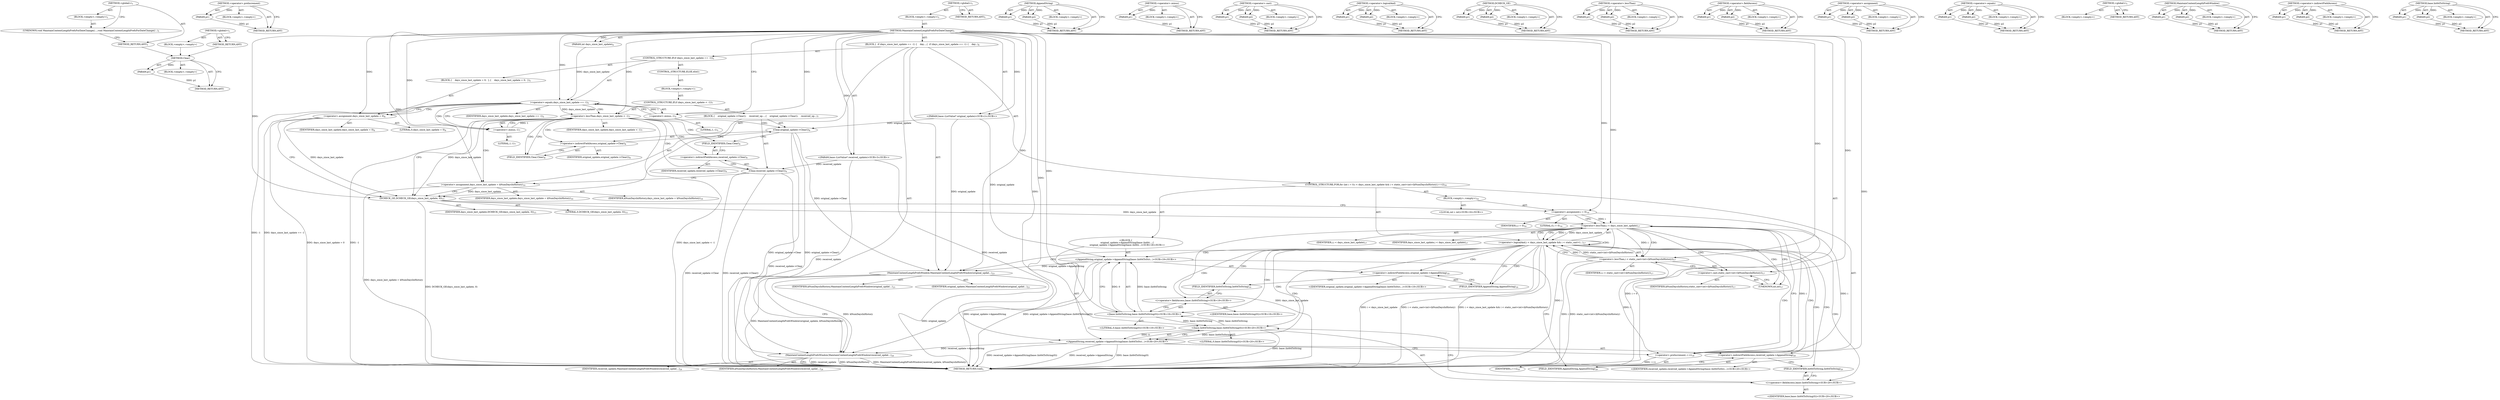 digraph "&lt;global&gt;" {
vulnerable_124 [label=<(METHOD,Clear)>];
vulnerable_125 [label=<(PARAM,p1)>];
vulnerable_126 [label=<(BLOCK,&lt;empty&gt;,&lt;empty&gt;)>];
vulnerable_127 [label=<(METHOD_RETURN,ANY)>];
vulnerable_148 [label=<(METHOD,&lt;operator&gt;.preIncrement)>];
vulnerable_149 [label=<(PARAM,p1)>];
vulnerable_150 [label=<(BLOCK,&lt;empty&gt;,&lt;empty&gt;)>];
vulnerable_151 [label=<(METHOD_RETURN,ANY)>];
vulnerable_6 [label=<(METHOD,&lt;global&gt;)<SUB>1</SUB>>];
vulnerable_7 [label=<(BLOCK,&lt;empty&gt;,&lt;empty&gt;)<SUB>1</SUB>>];
vulnerable_8 [label=<(METHOD,MaintainContentLengthPrefsForDateChange)<SUB>1</SUB>>];
vulnerable_9 [label="<(PARAM,base::ListValue* original_update)<SUB>2</SUB>>"];
vulnerable_10 [label="<(PARAM,base::ListValue* received_update)<SUB>3</SUB>>"];
vulnerable_11 [label=<(PARAM,int days_since_last_update)<SUB>4</SUB>>];
vulnerable_12 [label=<(BLOCK,{
  if (days_since_last_update == -1) {
    day...,{
  if (days_since_last_update == -1) {
    day...)<SUB>4</SUB>>];
vulnerable_13 [label=<(CONTROL_STRUCTURE,IF,if (days_since_last_update == -1))<SUB>5</SUB>>];
vulnerable_14 [label=<(&lt;operator&gt;.equals,days_since_last_update == -1)<SUB>5</SUB>>];
vulnerable_15 [label=<(IDENTIFIER,days_since_last_update,days_since_last_update == -1)<SUB>5</SUB>>];
vulnerable_16 [label=<(&lt;operator&gt;.minus,-1)<SUB>5</SUB>>];
vulnerable_17 [label=<(LITERAL,1,-1)<SUB>5</SUB>>];
vulnerable_18 [label=<(BLOCK,{
    days_since_last_update = 0;
  },{
    days_since_last_update = 0;
  })<SUB>5</SUB>>];
vulnerable_19 [label=<(&lt;operator&gt;.assignment,days_since_last_update = 0)<SUB>6</SUB>>];
vulnerable_20 [label=<(IDENTIFIER,days_since_last_update,days_since_last_update = 0)<SUB>6</SUB>>];
vulnerable_21 [label=<(LITERAL,0,days_since_last_update = 0)<SUB>6</SUB>>];
vulnerable_22 [label=<(CONTROL_STRUCTURE,ELSE,else)<SUB>7</SUB>>];
vulnerable_23 [label=<(BLOCK,&lt;empty&gt;,&lt;empty&gt;)<SUB>7</SUB>>];
vulnerable_24 [label=<(CONTROL_STRUCTURE,IF,if (days_since_last_update &lt; -1))<SUB>7</SUB>>];
vulnerable_25 [label=<(&lt;operator&gt;.lessThan,days_since_last_update &lt; -1)<SUB>7</SUB>>];
vulnerable_26 [label=<(IDENTIFIER,days_since_last_update,days_since_last_update &lt; -1)<SUB>7</SUB>>];
vulnerable_27 [label=<(&lt;operator&gt;.minus,-1)<SUB>7</SUB>>];
vulnerable_28 [label=<(LITERAL,1,-1)<SUB>7</SUB>>];
vulnerable_29 [label=<(BLOCK,{
    original_update-&gt;Clear();
    received_up...,{
    original_update-&gt;Clear();
    received_up...)<SUB>7</SUB>>];
vulnerable_30 [label=<(Clear,original_update-&gt;Clear())<SUB>8</SUB>>];
vulnerable_31 [label=<(&lt;operator&gt;.indirectFieldAccess,original_update-&gt;Clear)<SUB>8</SUB>>];
vulnerable_32 [label=<(IDENTIFIER,original_update,original_update-&gt;Clear())<SUB>8</SUB>>];
vulnerable_33 [label=<(FIELD_IDENTIFIER,Clear,Clear)<SUB>8</SUB>>];
vulnerable_34 [label=<(Clear,received_update-&gt;Clear())<SUB>9</SUB>>];
vulnerable_35 [label=<(&lt;operator&gt;.indirectFieldAccess,received_update-&gt;Clear)<SUB>9</SUB>>];
vulnerable_36 [label=<(IDENTIFIER,received_update,received_update-&gt;Clear())<SUB>9</SUB>>];
vulnerable_37 [label=<(FIELD_IDENTIFIER,Clear,Clear)<SUB>9</SUB>>];
vulnerable_38 [label=<(&lt;operator&gt;.assignment,days_since_last_update = kNumDaysInHistory)<SUB>10</SUB>>];
vulnerable_39 [label=<(IDENTIFIER,days_since_last_update,days_since_last_update = kNumDaysInHistory)<SUB>10</SUB>>];
vulnerable_40 [label=<(IDENTIFIER,kNumDaysInHistory,days_since_last_update = kNumDaysInHistory)<SUB>10</SUB>>];
vulnerable_41 [label=<(DCHECK_GE,DCHECK_GE(days_since_last_update, 0))<SUB>15</SUB>>];
vulnerable_42 [label=<(IDENTIFIER,days_since_last_update,DCHECK_GE(days_since_last_update, 0))<SUB>15</SUB>>];
vulnerable_43 [label=<(LITERAL,0,DCHECK_GE(days_since_last_update, 0))<SUB>15</SUB>>];
vulnerable_44 [label=<(CONTROL_STRUCTURE,FOR,for (int i = 0;i &lt; days_since_last_update &amp;&amp; i &lt; static_cast&lt;int&gt;(kNumDaysInHistory);++i))<SUB>16</SUB>>];
vulnerable_45 [label=<(BLOCK,&lt;empty&gt;,&lt;empty&gt;)<SUB>16</SUB>>];
vulnerable_46 [label="<(LOCAL,int i: int)<SUB>16</SUB>>"];
vulnerable_47 [label=<(&lt;operator&gt;.assignment,i = 0)<SUB>16</SUB>>];
vulnerable_48 [label=<(IDENTIFIER,i,i = 0)<SUB>16</SUB>>];
vulnerable_49 [label=<(LITERAL,0,i = 0)<SUB>16</SUB>>];
vulnerable_50 [label=<(&lt;operator&gt;.logicalAnd,i &lt; days_since_last_update &amp;&amp; i &lt; static_cast&lt;i...)<SUB>17</SUB>>];
vulnerable_51 [label=<(&lt;operator&gt;.lessThan,i &lt; days_since_last_update)<SUB>17</SUB>>];
vulnerable_52 [label=<(IDENTIFIER,i,i &lt; days_since_last_update)<SUB>17</SUB>>];
vulnerable_53 [label=<(IDENTIFIER,days_since_last_update,i &lt; days_since_last_update)<SUB>17</SUB>>];
vulnerable_54 [label=<(&lt;operator&gt;.lessThan,i &lt; static_cast&lt;int&gt;(kNumDaysInHistory))<SUB>17</SUB>>];
vulnerable_55 [label=<(IDENTIFIER,i,i &lt; static_cast&lt;int&gt;(kNumDaysInHistory))<SUB>17</SUB>>];
vulnerable_56 [label=<(&lt;operator&gt;.cast,static_cast&lt;int&gt;(kNumDaysInHistory))<SUB>17</SUB>>];
vulnerable_57 [label=<(UNKNOWN,int,int)<SUB>17</SUB>>];
vulnerable_58 [label=<(IDENTIFIER,kNumDaysInHistory,static_cast&lt;int&gt;(kNumDaysInHistory))<SUB>17</SUB>>];
vulnerable_59 [label=<(&lt;operator&gt;.preIncrement,++i)<SUB>18</SUB>>];
vulnerable_60 [label=<(IDENTIFIER,i,++i)<SUB>18</SUB>>];
vulnerable_61 [label="<(BLOCK,{
    original_update-&gt;AppendString(base::Int64...,{
    original_update-&gt;AppendString(base::Int64...)<SUB>18</SUB>>"];
vulnerable_62 [label="<(AppendString,original_update-&gt;AppendString(base::Int64ToStri...)<SUB>19</SUB>>"];
vulnerable_63 [label=<(&lt;operator&gt;.indirectFieldAccess,original_update-&gt;AppendString)<SUB>19</SUB>>];
vulnerable_64 [label="<(IDENTIFIER,original_update,original_update-&gt;AppendString(base::Int64ToStri...)<SUB>19</SUB>>"];
vulnerable_65 [label=<(FIELD_IDENTIFIER,AppendString,AppendString)<SUB>19</SUB>>];
vulnerable_66 [label="<(base.Int64ToString,base::Int64ToString(0))<SUB>19</SUB>>"];
vulnerable_67 [label="<(&lt;operator&gt;.fieldAccess,base::Int64ToString)<SUB>19</SUB>>"];
vulnerable_68 [label="<(IDENTIFIER,base,base::Int64ToString(0))<SUB>19</SUB>>"];
vulnerable_69 [label=<(FIELD_IDENTIFIER,Int64ToString,Int64ToString)<SUB>19</SUB>>];
vulnerable_70 [label="<(LITERAL,0,base::Int64ToString(0))<SUB>19</SUB>>"];
vulnerable_71 [label="<(AppendString,received_update-&gt;AppendString(base::Int64ToStri...)<SUB>20</SUB>>"];
vulnerable_72 [label=<(&lt;operator&gt;.indirectFieldAccess,received_update-&gt;AppendString)<SUB>20</SUB>>];
vulnerable_73 [label="<(IDENTIFIER,received_update,received_update-&gt;AppendString(base::Int64ToStri...)<SUB>20</SUB>>"];
vulnerable_74 [label=<(FIELD_IDENTIFIER,AppendString,AppendString)<SUB>20</SUB>>];
vulnerable_75 [label="<(base.Int64ToString,base::Int64ToString(0))<SUB>20</SUB>>"];
vulnerable_76 [label="<(&lt;operator&gt;.fieldAccess,base::Int64ToString)<SUB>20</SUB>>"];
vulnerable_77 [label="<(IDENTIFIER,base,base::Int64ToString(0))<SUB>20</SUB>>"];
vulnerable_78 [label=<(FIELD_IDENTIFIER,Int64ToString,Int64ToString)<SUB>20</SUB>>];
vulnerable_79 [label="<(LITERAL,0,base::Int64ToString(0))<SUB>20</SUB>>"];
vulnerable_80 [label=<(MaintainContentLengthPrefsWindow,MaintainContentLengthPrefsWindow(original_updat...)<SUB>23</SUB>>];
vulnerable_81 [label=<(IDENTIFIER,original_update,MaintainContentLengthPrefsWindow(original_updat...)<SUB>23</SUB>>];
vulnerable_82 [label=<(IDENTIFIER,kNumDaysInHistory,MaintainContentLengthPrefsWindow(original_updat...)<SUB>23</SUB>>];
vulnerable_83 [label=<(MaintainContentLengthPrefsWindow,MaintainContentLengthPrefsWindow(received_updat...)<SUB>24</SUB>>];
vulnerable_84 [label=<(IDENTIFIER,received_update,MaintainContentLengthPrefsWindow(received_updat...)<SUB>24</SUB>>];
vulnerable_85 [label=<(IDENTIFIER,kNumDaysInHistory,MaintainContentLengthPrefsWindow(received_updat...)<SUB>24</SUB>>];
vulnerable_86 [label=<(METHOD_RETURN,void)<SUB>1</SUB>>];
vulnerable_88 [label=<(METHOD_RETURN,ANY)<SUB>1</SUB>>];
vulnerable_152 [label=<(METHOD,AppendString)>];
vulnerable_153 [label=<(PARAM,p1)>];
vulnerable_154 [label=<(PARAM,p2)>];
vulnerable_155 [label=<(BLOCK,&lt;empty&gt;,&lt;empty&gt;)>];
vulnerable_156 [label=<(METHOD_RETURN,ANY)>];
vulnerable_110 [label=<(METHOD,&lt;operator&gt;.minus)>];
vulnerable_111 [label=<(PARAM,p1)>];
vulnerable_112 [label=<(BLOCK,&lt;empty&gt;,&lt;empty&gt;)>];
vulnerable_113 [label=<(METHOD_RETURN,ANY)>];
vulnerable_143 [label=<(METHOD,&lt;operator&gt;.cast)>];
vulnerable_144 [label=<(PARAM,p1)>];
vulnerable_145 [label=<(PARAM,p2)>];
vulnerable_146 [label=<(BLOCK,&lt;empty&gt;,&lt;empty&gt;)>];
vulnerable_147 [label=<(METHOD_RETURN,ANY)>];
vulnerable_138 [label=<(METHOD,&lt;operator&gt;.logicalAnd)>];
vulnerable_139 [label=<(PARAM,p1)>];
vulnerable_140 [label=<(PARAM,p2)>];
vulnerable_141 [label=<(BLOCK,&lt;empty&gt;,&lt;empty&gt;)>];
vulnerable_142 [label=<(METHOD_RETURN,ANY)>];
vulnerable_133 [label=<(METHOD,DCHECK_GE)>];
vulnerable_134 [label=<(PARAM,p1)>];
vulnerable_135 [label=<(PARAM,p2)>];
vulnerable_136 [label=<(BLOCK,&lt;empty&gt;,&lt;empty&gt;)>];
vulnerable_137 [label=<(METHOD_RETURN,ANY)>];
vulnerable_119 [label=<(METHOD,&lt;operator&gt;.lessThan)>];
vulnerable_120 [label=<(PARAM,p1)>];
vulnerable_121 [label=<(PARAM,p2)>];
vulnerable_122 [label=<(BLOCK,&lt;empty&gt;,&lt;empty&gt;)>];
vulnerable_123 [label=<(METHOD_RETURN,ANY)>];
vulnerable_162 [label=<(METHOD,&lt;operator&gt;.fieldAccess)>];
vulnerable_163 [label=<(PARAM,p1)>];
vulnerable_164 [label=<(PARAM,p2)>];
vulnerable_165 [label=<(BLOCK,&lt;empty&gt;,&lt;empty&gt;)>];
vulnerable_166 [label=<(METHOD_RETURN,ANY)>];
vulnerable_114 [label=<(METHOD,&lt;operator&gt;.assignment)>];
vulnerable_115 [label=<(PARAM,p1)>];
vulnerable_116 [label=<(PARAM,p2)>];
vulnerable_117 [label=<(BLOCK,&lt;empty&gt;,&lt;empty&gt;)>];
vulnerable_118 [label=<(METHOD_RETURN,ANY)>];
vulnerable_105 [label=<(METHOD,&lt;operator&gt;.equals)>];
vulnerable_106 [label=<(PARAM,p1)>];
vulnerable_107 [label=<(PARAM,p2)>];
vulnerable_108 [label=<(BLOCK,&lt;empty&gt;,&lt;empty&gt;)>];
vulnerable_109 [label=<(METHOD_RETURN,ANY)>];
vulnerable_99 [label=<(METHOD,&lt;global&gt;)<SUB>1</SUB>>];
vulnerable_100 [label=<(BLOCK,&lt;empty&gt;,&lt;empty&gt;)>];
vulnerable_101 [label=<(METHOD_RETURN,ANY)>];
vulnerable_167 [label=<(METHOD,MaintainContentLengthPrefsWindow)>];
vulnerable_168 [label=<(PARAM,p1)>];
vulnerable_169 [label=<(PARAM,p2)>];
vulnerable_170 [label=<(BLOCK,&lt;empty&gt;,&lt;empty&gt;)>];
vulnerable_171 [label=<(METHOD_RETURN,ANY)>];
vulnerable_128 [label=<(METHOD,&lt;operator&gt;.indirectFieldAccess)>];
vulnerable_129 [label=<(PARAM,p1)>];
vulnerable_130 [label=<(PARAM,p2)>];
vulnerable_131 [label=<(BLOCK,&lt;empty&gt;,&lt;empty&gt;)>];
vulnerable_132 [label=<(METHOD_RETURN,ANY)>];
vulnerable_157 [label=<(METHOD,base.Int64ToString)>];
vulnerable_158 [label=<(PARAM,p1)>];
vulnerable_159 [label=<(PARAM,p2)>];
vulnerable_160 [label=<(BLOCK,&lt;empty&gt;,&lt;empty&gt;)>];
vulnerable_161 [label=<(METHOD_RETURN,ANY)>];
fixed_6 [label=<(METHOD,&lt;global&gt;)<SUB>1</SUB>>];
fixed_7 [label=<(BLOCK,&lt;empty&gt;,&lt;empty&gt;)<SUB>1</SUB>>];
fixed_8 [label=<(UNKNOWN,void MaintainContentLengthPrefsForDateChange(
/...,void MaintainContentLengthPrefsForDateChange(
/...)<SUB>1</SUB>>];
fixed_9 [label=<(METHOD_RETURN,ANY)<SUB>1</SUB>>];
fixed_14 [label=<(METHOD,&lt;global&gt;)<SUB>1</SUB>>];
fixed_15 [label=<(BLOCK,&lt;empty&gt;,&lt;empty&gt;)>];
fixed_16 [label=<(METHOD_RETURN,ANY)>];
vulnerable_124 -> vulnerable_125  [key=0, label="AST: "];
vulnerable_124 -> vulnerable_125  [key=1, label="DDG: "];
vulnerable_124 -> vulnerable_126  [key=0, label="AST: "];
vulnerable_124 -> vulnerable_127  [key=0, label="AST: "];
vulnerable_124 -> vulnerable_127  [key=1, label="CFG: "];
vulnerable_125 -> vulnerable_127  [key=0, label="DDG: p1"];
vulnerable_148 -> vulnerable_149  [key=0, label="AST: "];
vulnerable_148 -> vulnerable_149  [key=1, label="DDG: "];
vulnerable_148 -> vulnerable_150  [key=0, label="AST: "];
vulnerable_148 -> vulnerable_151  [key=0, label="AST: "];
vulnerable_148 -> vulnerable_151  [key=1, label="CFG: "];
vulnerable_149 -> vulnerable_151  [key=0, label="DDG: p1"];
vulnerable_6 -> vulnerable_7  [key=0, label="AST: "];
vulnerable_6 -> vulnerable_88  [key=0, label="AST: "];
vulnerable_6 -> vulnerable_88  [key=1, label="CFG: "];
vulnerable_7 -> vulnerable_8  [key=0, label="AST: "];
vulnerable_8 -> vulnerable_9  [key=0, label="AST: "];
vulnerable_8 -> vulnerable_9  [key=1, label="DDG: "];
vulnerable_8 -> vulnerable_10  [key=0, label="AST: "];
vulnerable_8 -> vulnerable_10  [key=1, label="DDG: "];
vulnerable_8 -> vulnerable_11  [key=0, label="AST: "];
vulnerable_8 -> vulnerable_11  [key=1, label="DDG: "];
vulnerable_8 -> vulnerable_12  [key=0, label="AST: "];
vulnerable_8 -> vulnerable_86  [key=0, label="AST: "];
vulnerable_8 -> vulnerable_16  [key=0, label="CFG: "];
vulnerable_8 -> vulnerable_16  [key=1, label="DDG: "];
vulnerable_8 -> vulnerable_41  [key=0, label="DDG: "];
vulnerable_8 -> vulnerable_80  [key=0, label="DDG: "];
vulnerable_8 -> vulnerable_83  [key=0, label="DDG: "];
vulnerable_8 -> vulnerable_14  [key=0, label="DDG: "];
vulnerable_8 -> vulnerable_19  [key=0, label="DDG: "];
vulnerable_8 -> vulnerable_47  [key=0, label="DDG: "];
vulnerable_8 -> vulnerable_59  [key=0, label="DDG: "];
vulnerable_8 -> vulnerable_51  [key=0, label="DDG: "];
vulnerable_8 -> vulnerable_54  [key=0, label="DDG: "];
vulnerable_8 -> vulnerable_56  [key=0, label="DDG: "];
vulnerable_8 -> vulnerable_66  [key=0, label="DDG: "];
vulnerable_8 -> vulnerable_75  [key=0, label="DDG: "];
vulnerable_8 -> vulnerable_25  [key=0, label="DDG: "];
vulnerable_8 -> vulnerable_38  [key=0, label="DDG: "];
vulnerable_8 -> vulnerable_27  [key=0, label="DDG: "];
vulnerable_9 -> vulnerable_80  [key=0, label="DDG: original_update"];
vulnerable_9 -> vulnerable_62  [key=0, label="DDG: original_update"];
vulnerable_9 -> vulnerable_30  [key=0, label="DDG: original_update"];
vulnerable_10 -> vulnerable_83  [key=0, label="DDG: received_update"];
vulnerable_10 -> vulnerable_71  [key=0, label="DDG: received_update"];
vulnerable_10 -> vulnerable_34  [key=0, label="DDG: received_update"];
vulnerable_11 -> vulnerable_14  [key=0, label="DDG: days_since_last_update"];
vulnerable_12 -> vulnerable_13  [key=0, label="AST: "];
vulnerable_12 -> vulnerable_41  [key=0, label="AST: "];
vulnerable_12 -> vulnerable_44  [key=0, label="AST: "];
vulnerable_12 -> vulnerable_80  [key=0, label="AST: "];
vulnerable_12 -> vulnerable_83  [key=0, label="AST: "];
vulnerable_13 -> vulnerable_14  [key=0, label="AST: "];
vulnerable_13 -> vulnerable_18  [key=0, label="AST: "];
vulnerable_13 -> vulnerable_22  [key=0, label="AST: "];
vulnerable_14 -> vulnerable_15  [key=0, label="AST: "];
vulnerable_14 -> vulnerable_16  [key=0, label="AST: "];
vulnerable_14 -> vulnerable_19  [key=0, label="CFG: "];
vulnerable_14 -> vulnerable_19  [key=1, label="CDG: "];
vulnerable_14 -> vulnerable_27  [key=0, label="CFG: "];
vulnerable_14 -> vulnerable_27  [key=1, label="CDG: "];
vulnerable_14 -> vulnerable_86  [key=0, label="DDG: -1"];
vulnerable_14 -> vulnerable_86  [key=1, label="DDG: days_since_last_update == -1"];
vulnerable_14 -> vulnerable_25  [key=0, label="DDG: days_since_last_update"];
vulnerable_14 -> vulnerable_25  [key=1, label="CDG: "];
vulnerable_16 -> vulnerable_17  [key=0, label="AST: "];
vulnerable_16 -> vulnerable_14  [key=0, label="CFG: "];
vulnerable_16 -> vulnerable_14  [key=1, label="DDG: 1"];
vulnerable_18 -> vulnerable_19  [key=0, label="AST: "];
vulnerable_19 -> vulnerable_20  [key=0, label="AST: "];
vulnerable_19 -> vulnerable_21  [key=0, label="AST: "];
vulnerable_19 -> vulnerable_41  [key=0, label="CFG: "];
vulnerable_19 -> vulnerable_41  [key=1, label="DDG: days_since_last_update"];
vulnerable_19 -> vulnerable_86  [key=0, label="DDG: days_since_last_update = 0"];
vulnerable_22 -> vulnerable_23  [key=0, label="AST: "];
vulnerable_23 -> vulnerable_24  [key=0, label="AST: "];
vulnerable_24 -> vulnerable_25  [key=0, label="AST: "];
vulnerable_24 -> vulnerable_29  [key=0, label="AST: "];
vulnerable_25 -> vulnerable_26  [key=0, label="AST: "];
vulnerable_25 -> vulnerable_27  [key=0, label="AST: "];
vulnerable_25 -> vulnerable_33  [key=0, label="CFG: "];
vulnerable_25 -> vulnerable_33  [key=1, label="CDG: "];
vulnerable_25 -> vulnerable_41  [key=0, label="CFG: "];
vulnerable_25 -> vulnerable_41  [key=1, label="DDG: days_since_last_update"];
vulnerable_25 -> vulnerable_86  [key=0, label="DDG: -1"];
vulnerable_25 -> vulnerable_86  [key=1, label="DDG: days_since_last_update &lt; -1"];
vulnerable_25 -> vulnerable_30  [key=0, label="CDG: "];
vulnerable_25 -> vulnerable_34  [key=0, label="CDG: "];
vulnerable_25 -> vulnerable_37  [key=0, label="CDG: "];
vulnerable_25 -> vulnerable_38  [key=0, label="CDG: "];
vulnerable_25 -> vulnerable_35  [key=0, label="CDG: "];
vulnerable_25 -> vulnerable_31  [key=0, label="CDG: "];
vulnerable_27 -> vulnerable_28  [key=0, label="AST: "];
vulnerable_27 -> vulnerable_25  [key=0, label="CFG: "];
vulnerable_27 -> vulnerable_25  [key=1, label="DDG: 1"];
vulnerable_29 -> vulnerable_30  [key=0, label="AST: "];
vulnerable_29 -> vulnerable_34  [key=0, label="AST: "];
vulnerable_29 -> vulnerable_38  [key=0, label="AST: "];
vulnerable_30 -> vulnerable_31  [key=0, label="AST: "];
vulnerable_30 -> vulnerable_37  [key=0, label="CFG: "];
vulnerable_30 -> vulnerable_86  [key=0, label="DDG: original_update-&gt;Clear"];
vulnerable_30 -> vulnerable_86  [key=1, label="DDG: original_update-&gt;Clear()"];
vulnerable_30 -> vulnerable_80  [key=0, label="DDG: original_update-&gt;Clear"];
vulnerable_31 -> vulnerable_32  [key=0, label="AST: "];
vulnerable_31 -> vulnerable_33  [key=0, label="AST: "];
vulnerable_31 -> vulnerable_30  [key=0, label="CFG: "];
vulnerable_33 -> vulnerable_31  [key=0, label="CFG: "];
vulnerable_34 -> vulnerable_35  [key=0, label="AST: "];
vulnerable_34 -> vulnerable_38  [key=0, label="CFG: "];
vulnerable_34 -> vulnerable_86  [key=0, label="DDG: received_update-&gt;Clear"];
vulnerable_34 -> vulnerable_86  [key=1, label="DDG: received_update-&gt;Clear()"];
vulnerable_34 -> vulnerable_83  [key=0, label="DDG: received_update-&gt;Clear"];
vulnerable_35 -> vulnerable_36  [key=0, label="AST: "];
vulnerable_35 -> vulnerable_37  [key=0, label="AST: "];
vulnerable_35 -> vulnerable_34  [key=0, label="CFG: "];
vulnerable_37 -> vulnerable_35  [key=0, label="CFG: "];
vulnerable_38 -> vulnerable_39  [key=0, label="AST: "];
vulnerable_38 -> vulnerable_40  [key=0, label="AST: "];
vulnerable_38 -> vulnerable_41  [key=0, label="CFG: "];
vulnerable_38 -> vulnerable_41  [key=1, label="DDG: days_since_last_update"];
vulnerable_38 -> vulnerable_86  [key=0, label="DDG: days_since_last_update = kNumDaysInHistory"];
vulnerable_41 -> vulnerable_42  [key=0, label="AST: "];
vulnerable_41 -> vulnerable_43  [key=0, label="AST: "];
vulnerable_41 -> vulnerable_47  [key=0, label="CFG: "];
vulnerable_41 -> vulnerable_86  [key=0, label="DDG: DCHECK_GE(days_since_last_update, 0)"];
vulnerable_41 -> vulnerable_51  [key=0, label="DDG: days_since_last_update"];
vulnerable_44 -> vulnerable_45  [key=0, label="AST: "];
vulnerable_44 -> vulnerable_50  [key=0, label="AST: "];
vulnerable_44 -> vulnerable_59  [key=0, label="AST: "];
vulnerable_44 -> vulnerable_61  [key=0, label="AST: "];
vulnerable_45 -> vulnerable_46  [key=0, label="AST: "];
vulnerable_45 -> vulnerable_47  [key=0, label="AST: "];
vulnerable_47 -> vulnerable_48  [key=0, label="AST: "];
vulnerable_47 -> vulnerable_49  [key=0, label="AST: "];
vulnerable_47 -> vulnerable_51  [key=0, label="CFG: "];
vulnerable_47 -> vulnerable_51  [key=1, label="DDG: i"];
vulnerable_47 -> vulnerable_86  [key=0, label="DDG: i = 0"];
vulnerable_50 -> vulnerable_51  [key=0, label="AST: "];
vulnerable_50 -> vulnerable_51  [key=1, label="CDG: "];
vulnerable_50 -> vulnerable_54  [key=0, label="AST: "];
vulnerable_50 -> vulnerable_65  [key=0, label="CFG: "];
vulnerable_50 -> vulnerable_65  [key=1, label="CDG: "];
vulnerable_50 -> vulnerable_80  [key=0, label="CFG: "];
vulnerable_50 -> vulnerable_86  [key=0, label="DDG: i &lt; days_since_last_update"];
vulnerable_50 -> vulnerable_86  [key=1, label="DDG: i &lt; static_cast&lt;int&gt;(kNumDaysInHistory)"];
vulnerable_50 -> vulnerable_86  [key=2, label="DDG: i &lt; days_since_last_update &amp;&amp; i &lt; static_cast&lt;int&gt;(kNumDaysInHistory)"];
vulnerable_50 -> vulnerable_66  [key=0, label="CDG: "];
vulnerable_50 -> vulnerable_71  [key=0, label="CDG: "];
vulnerable_50 -> vulnerable_75  [key=0, label="CDG: "];
vulnerable_50 -> vulnerable_72  [key=0, label="CDG: "];
vulnerable_50 -> vulnerable_69  [key=0, label="CDG: "];
vulnerable_50 -> vulnerable_67  [key=0, label="CDG: "];
vulnerable_50 -> vulnerable_74  [key=0, label="CDG: "];
vulnerable_50 -> vulnerable_63  [key=0, label="CDG: "];
vulnerable_50 -> vulnerable_76  [key=0, label="CDG: "];
vulnerable_50 -> vulnerable_50  [key=0, label="CDG: "];
vulnerable_50 -> vulnerable_59  [key=0, label="CDG: "];
vulnerable_50 -> vulnerable_78  [key=0, label="CDG: "];
vulnerable_50 -> vulnerable_62  [key=0, label="CDG: "];
vulnerable_51 -> vulnerable_52  [key=0, label="AST: "];
vulnerable_51 -> vulnerable_53  [key=0, label="AST: "];
vulnerable_51 -> vulnerable_50  [key=0, label="CFG: "];
vulnerable_51 -> vulnerable_50  [key=1, label="DDG: i"];
vulnerable_51 -> vulnerable_50  [key=2, label="DDG: days_since_last_update"];
vulnerable_51 -> vulnerable_57  [key=0, label="CFG: "];
vulnerable_51 -> vulnerable_57  [key=1, label="CDG: "];
vulnerable_51 -> vulnerable_86  [key=0, label="DDG: i"];
vulnerable_51 -> vulnerable_86  [key=1, label="DDG: days_since_last_update"];
vulnerable_51 -> vulnerable_59  [key=0, label="DDG: i"];
vulnerable_51 -> vulnerable_54  [key=0, label="DDG: i"];
vulnerable_51 -> vulnerable_54  [key=1, label="CDG: "];
vulnerable_51 -> vulnerable_56  [key=0, label="CDG: "];
vulnerable_54 -> vulnerable_55  [key=0, label="AST: "];
vulnerable_54 -> vulnerable_56  [key=0, label="AST: "];
vulnerable_54 -> vulnerable_50  [key=0, label="CFG: "];
vulnerable_54 -> vulnerable_50  [key=1, label="DDG: i"];
vulnerable_54 -> vulnerable_50  [key=2, label="DDG: static_cast&lt;int&gt;(kNumDaysInHistory)"];
vulnerable_54 -> vulnerable_86  [key=0, label="DDG: i"];
vulnerable_54 -> vulnerable_86  [key=1, label="DDG: static_cast&lt;int&gt;(kNumDaysInHistory)"];
vulnerable_54 -> vulnerable_59  [key=0, label="DDG: i"];
vulnerable_56 -> vulnerable_57  [key=0, label="AST: "];
vulnerable_56 -> vulnerable_58  [key=0, label="AST: "];
vulnerable_56 -> vulnerable_54  [key=0, label="CFG: "];
vulnerable_57 -> vulnerable_56  [key=0, label="CFG: "];
vulnerable_59 -> vulnerable_60  [key=0, label="AST: "];
vulnerable_59 -> vulnerable_51  [key=0, label="CFG: "];
vulnerable_59 -> vulnerable_51  [key=1, label="DDG: i"];
vulnerable_59 -> vulnerable_86  [key=0, label="DDG: ++i"];
vulnerable_61 -> vulnerable_62  [key=0, label="AST: "];
vulnerable_61 -> vulnerable_71  [key=0, label="AST: "];
vulnerable_62 -> vulnerable_63  [key=0, label="AST: "];
vulnerable_62 -> vulnerable_66  [key=0, label="AST: "];
vulnerable_62 -> vulnerable_74  [key=0, label="CFG: "];
vulnerable_62 -> vulnerable_86  [key=0, label="DDG: original_update-&gt;AppendString"];
vulnerable_62 -> vulnerable_86  [key=1, label="DDG: original_update-&gt;AppendString(base::Int64ToString(0))"];
vulnerable_62 -> vulnerable_80  [key=0, label="DDG: original_update-&gt;AppendString"];
vulnerable_63 -> vulnerable_64  [key=0, label="AST: "];
vulnerable_63 -> vulnerable_65  [key=0, label="AST: "];
vulnerable_63 -> vulnerable_69  [key=0, label="CFG: "];
vulnerable_65 -> vulnerable_63  [key=0, label="CFG: "];
vulnerable_66 -> vulnerable_67  [key=0, label="AST: "];
vulnerable_66 -> vulnerable_70  [key=0, label="AST: "];
vulnerable_66 -> vulnerable_62  [key=0, label="CFG: "];
vulnerable_66 -> vulnerable_62  [key=1, label="DDG: base::Int64ToString"];
vulnerable_66 -> vulnerable_62  [key=2, label="DDG: 0"];
vulnerable_66 -> vulnerable_75  [key=0, label="DDG: base::Int64ToString"];
vulnerable_67 -> vulnerable_68  [key=0, label="AST: "];
vulnerable_67 -> vulnerable_69  [key=0, label="AST: "];
vulnerable_67 -> vulnerable_66  [key=0, label="CFG: "];
vulnerable_69 -> vulnerable_67  [key=0, label="CFG: "];
vulnerable_71 -> vulnerable_72  [key=0, label="AST: "];
vulnerable_71 -> vulnerable_75  [key=0, label="AST: "];
vulnerable_71 -> vulnerable_59  [key=0, label="CFG: "];
vulnerable_71 -> vulnerable_86  [key=0, label="DDG: received_update-&gt;AppendString"];
vulnerable_71 -> vulnerable_86  [key=1, label="DDG: base::Int64ToString(0)"];
vulnerable_71 -> vulnerable_86  [key=2, label="DDG: received_update-&gt;AppendString(base::Int64ToString(0))"];
vulnerable_71 -> vulnerable_83  [key=0, label="DDG: received_update-&gt;AppendString"];
vulnerable_72 -> vulnerable_73  [key=0, label="AST: "];
vulnerable_72 -> vulnerable_74  [key=0, label="AST: "];
vulnerable_72 -> vulnerable_78  [key=0, label="CFG: "];
vulnerable_74 -> vulnerable_72  [key=0, label="CFG: "];
vulnerable_75 -> vulnerable_76  [key=0, label="AST: "];
vulnerable_75 -> vulnerable_79  [key=0, label="AST: "];
vulnerable_75 -> vulnerable_71  [key=0, label="CFG: "];
vulnerable_75 -> vulnerable_71  [key=1, label="DDG: base::Int64ToString"];
vulnerable_75 -> vulnerable_71  [key=2, label="DDG: 0"];
vulnerable_75 -> vulnerable_86  [key=0, label="DDG: base::Int64ToString"];
vulnerable_75 -> vulnerable_66  [key=0, label="DDG: base::Int64ToString"];
vulnerable_76 -> vulnerable_77  [key=0, label="AST: "];
vulnerable_76 -> vulnerable_78  [key=0, label="AST: "];
vulnerable_76 -> vulnerable_75  [key=0, label="CFG: "];
vulnerable_78 -> vulnerable_76  [key=0, label="CFG: "];
vulnerable_80 -> vulnerable_81  [key=0, label="AST: "];
vulnerable_80 -> vulnerable_82  [key=0, label="AST: "];
vulnerable_80 -> vulnerable_83  [key=0, label="CFG: "];
vulnerable_80 -> vulnerable_83  [key=1, label="DDG: kNumDaysInHistory"];
vulnerable_80 -> vulnerable_86  [key=0, label="DDG: original_update"];
vulnerable_80 -> vulnerable_86  [key=1, label="DDG: MaintainContentLengthPrefsWindow(original_update, kNumDaysInHistory)"];
vulnerable_83 -> vulnerable_84  [key=0, label="AST: "];
vulnerable_83 -> vulnerable_85  [key=0, label="AST: "];
vulnerable_83 -> vulnerable_86  [key=0, label="CFG: "];
vulnerable_83 -> vulnerable_86  [key=1, label="DDG: received_update"];
vulnerable_83 -> vulnerable_86  [key=2, label="DDG: kNumDaysInHistory"];
vulnerable_83 -> vulnerable_86  [key=3, label="DDG: MaintainContentLengthPrefsWindow(received_update, kNumDaysInHistory)"];
vulnerable_152 -> vulnerable_153  [key=0, label="AST: "];
vulnerable_152 -> vulnerable_153  [key=1, label="DDG: "];
vulnerable_152 -> vulnerable_155  [key=0, label="AST: "];
vulnerable_152 -> vulnerable_154  [key=0, label="AST: "];
vulnerable_152 -> vulnerable_154  [key=1, label="DDG: "];
vulnerable_152 -> vulnerable_156  [key=0, label="AST: "];
vulnerable_152 -> vulnerable_156  [key=1, label="CFG: "];
vulnerable_153 -> vulnerable_156  [key=0, label="DDG: p1"];
vulnerable_154 -> vulnerable_156  [key=0, label="DDG: p2"];
vulnerable_110 -> vulnerable_111  [key=0, label="AST: "];
vulnerable_110 -> vulnerable_111  [key=1, label="DDG: "];
vulnerable_110 -> vulnerable_112  [key=0, label="AST: "];
vulnerable_110 -> vulnerable_113  [key=0, label="AST: "];
vulnerable_110 -> vulnerable_113  [key=1, label="CFG: "];
vulnerable_111 -> vulnerable_113  [key=0, label="DDG: p1"];
vulnerable_143 -> vulnerable_144  [key=0, label="AST: "];
vulnerable_143 -> vulnerable_144  [key=1, label="DDG: "];
vulnerable_143 -> vulnerable_146  [key=0, label="AST: "];
vulnerable_143 -> vulnerable_145  [key=0, label="AST: "];
vulnerable_143 -> vulnerable_145  [key=1, label="DDG: "];
vulnerable_143 -> vulnerable_147  [key=0, label="AST: "];
vulnerable_143 -> vulnerable_147  [key=1, label="CFG: "];
vulnerable_144 -> vulnerable_147  [key=0, label="DDG: p1"];
vulnerable_145 -> vulnerable_147  [key=0, label="DDG: p2"];
vulnerable_138 -> vulnerable_139  [key=0, label="AST: "];
vulnerable_138 -> vulnerable_139  [key=1, label="DDG: "];
vulnerable_138 -> vulnerable_141  [key=0, label="AST: "];
vulnerable_138 -> vulnerable_140  [key=0, label="AST: "];
vulnerable_138 -> vulnerable_140  [key=1, label="DDG: "];
vulnerable_138 -> vulnerable_142  [key=0, label="AST: "];
vulnerable_138 -> vulnerable_142  [key=1, label="CFG: "];
vulnerable_139 -> vulnerable_142  [key=0, label="DDG: p1"];
vulnerable_140 -> vulnerable_142  [key=0, label="DDG: p2"];
vulnerable_133 -> vulnerable_134  [key=0, label="AST: "];
vulnerable_133 -> vulnerable_134  [key=1, label="DDG: "];
vulnerable_133 -> vulnerable_136  [key=0, label="AST: "];
vulnerable_133 -> vulnerable_135  [key=0, label="AST: "];
vulnerable_133 -> vulnerable_135  [key=1, label="DDG: "];
vulnerable_133 -> vulnerable_137  [key=0, label="AST: "];
vulnerable_133 -> vulnerable_137  [key=1, label="CFG: "];
vulnerable_134 -> vulnerable_137  [key=0, label="DDG: p1"];
vulnerable_135 -> vulnerable_137  [key=0, label="DDG: p2"];
vulnerable_119 -> vulnerable_120  [key=0, label="AST: "];
vulnerable_119 -> vulnerable_120  [key=1, label="DDG: "];
vulnerable_119 -> vulnerable_122  [key=0, label="AST: "];
vulnerable_119 -> vulnerable_121  [key=0, label="AST: "];
vulnerable_119 -> vulnerable_121  [key=1, label="DDG: "];
vulnerable_119 -> vulnerable_123  [key=0, label="AST: "];
vulnerable_119 -> vulnerable_123  [key=1, label="CFG: "];
vulnerable_120 -> vulnerable_123  [key=0, label="DDG: p1"];
vulnerable_121 -> vulnerable_123  [key=0, label="DDG: p2"];
vulnerable_162 -> vulnerable_163  [key=0, label="AST: "];
vulnerable_162 -> vulnerable_163  [key=1, label="DDG: "];
vulnerable_162 -> vulnerable_165  [key=0, label="AST: "];
vulnerable_162 -> vulnerable_164  [key=0, label="AST: "];
vulnerable_162 -> vulnerable_164  [key=1, label="DDG: "];
vulnerable_162 -> vulnerable_166  [key=0, label="AST: "];
vulnerable_162 -> vulnerable_166  [key=1, label="CFG: "];
vulnerable_163 -> vulnerable_166  [key=0, label="DDG: p1"];
vulnerable_164 -> vulnerable_166  [key=0, label="DDG: p2"];
vulnerable_114 -> vulnerable_115  [key=0, label="AST: "];
vulnerable_114 -> vulnerable_115  [key=1, label="DDG: "];
vulnerable_114 -> vulnerable_117  [key=0, label="AST: "];
vulnerable_114 -> vulnerable_116  [key=0, label="AST: "];
vulnerable_114 -> vulnerable_116  [key=1, label="DDG: "];
vulnerable_114 -> vulnerable_118  [key=0, label="AST: "];
vulnerable_114 -> vulnerable_118  [key=1, label="CFG: "];
vulnerable_115 -> vulnerable_118  [key=0, label="DDG: p1"];
vulnerable_116 -> vulnerable_118  [key=0, label="DDG: p2"];
vulnerable_105 -> vulnerable_106  [key=0, label="AST: "];
vulnerable_105 -> vulnerable_106  [key=1, label="DDG: "];
vulnerable_105 -> vulnerable_108  [key=0, label="AST: "];
vulnerable_105 -> vulnerable_107  [key=0, label="AST: "];
vulnerable_105 -> vulnerable_107  [key=1, label="DDG: "];
vulnerable_105 -> vulnerable_109  [key=0, label="AST: "];
vulnerable_105 -> vulnerable_109  [key=1, label="CFG: "];
vulnerable_106 -> vulnerable_109  [key=0, label="DDG: p1"];
vulnerable_107 -> vulnerable_109  [key=0, label="DDG: p2"];
vulnerable_99 -> vulnerable_100  [key=0, label="AST: "];
vulnerable_99 -> vulnerable_101  [key=0, label="AST: "];
vulnerable_99 -> vulnerable_101  [key=1, label="CFG: "];
vulnerable_167 -> vulnerable_168  [key=0, label="AST: "];
vulnerable_167 -> vulnerable_168  [key=1, label="DDG: "];
vulnerable_167 -> vulnerable_170  [key=0, label="AST: "];
vulnerable_167 -> vulnerable_169  [key=0, label="AST: "];
vulnerable_167 -> vulnerable_169  [key=1, label="DDG: "];
vulnerable_167 -> vulnerable_171  [key=0, label="AST: "];
vulnerable_167 -> vulnerable_171  [key=1, label="CFG: "];
vulnerable_168 -> vulnerable_171  [key=0, label="DDG: p1"];
vulnerable_169 -> vulnerable_171  [key=0, label="DDG: p2"];
vulnerable_128 -> vulnerable_129  [key=0, label="AST: "];
vulnerable_128 -> vulnerable_129  [key=1, label="DDG: "];
vulnerable_128 -> vulnerable_131  [key=0, label="AST: "];
vulnerable_128 -> vulnerable_130  [key=0, label="AST: "];
vulnerable_128 -> vulnerable_130  [key=1, label="DDG: "];
vulnerable_128 -> vulnerable_132  [key=0, label="AST: "];
vulnerable_128 -> vulnerable_132  [key=1, label="CFG: "];
vulnerable_129 -> vulnerable_132  [key=0, label="DDG: p1"];
vulnerable_130 -> vulnerable_132  [key=0, label="DDG: p2"];
vulnerable_157 -> vulnerable_158  [key=0, label="AST: "];
vulnerable_157 -> vulnerable_158  [key=1, label="DDG: "];
vulnerable_157 -> vulnerable_160  [key=0, label="AST: "];
vulnerable_157 -> vulnerable_159  [key=0, label="AST: "];
vulnerable_157 -> vulnerable_159  [key=1, label="DDG: "];
vulnerable_157 -> vulnerable_161  [key=0, label="AST: "];
vulnerable_157 -> vulnerable_161  [key=1, label="CFG: "];
vulnerable_158 -> vulnerable_161  [key=0, label="DDG: p1"];
vulnerable_159 -> vulnerable_161  [key=0, label="DDG: p2"];
fixed_6 -> fixed_7  [key=0, label="AST: "];
fixed_6 -> fixed_9  [key=0, label="AST: "];
fixed_6 -> fixed_8  [key=0, label="CFG: "];
fixed_7 -> fixed_8  [key=0, label="AST: "];
fixed_8 -> fixed_9  [key=0, label="CFG: "];
fixed_9 -> vulnerable_124  [key=0];
fixed_14 -> fixed_15  [key=0, label="AST: "];
fixed_14 -> fixed_16  [key=0, label="AST: "];
fixed_14 -> fixed_16  [key=1, label="CFG: "];
fixed_15 -> vulnerable_124  [key=0];
fixed_16 -> vulnerable_124  [key=0];
}
